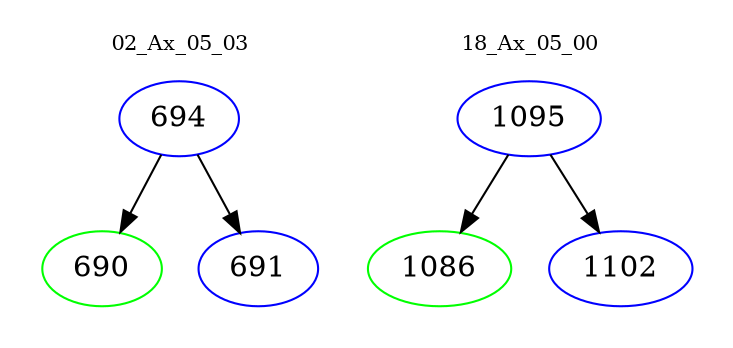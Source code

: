 digraph{
subgraph cluster_0 {
color = white
label = "02_Ax_05_03";
fontsize=10;
T0_694 [label="694", color="blue"]
T0_694 -> T0_690 [color="black"]
T0_690 [label="690", color="green"]
T0_694 -> T0_691 [color="black"]
T0_691 [label="691", color="blue"]
}
subgraph cluster_1 {
color = white
label = "18_Ax_05_00";
fontsize=10;
T1_1095 [label="1095", color="blue"]
T1_1095 -> T1_1086 [color="black"]
T1_1086 [label="1086", color="green"]
T1_1095 -> T1_1102 [color="black"]
T1_1102 [label="1102", color="blue"]
}
}
